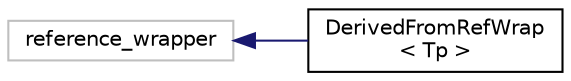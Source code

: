 digraph "Graphical Class Hierarchy"
{
  edge [fontname="Helvetica",fontsize="10",labelfontname="Helvetica",labelfontsize="10"];
  node [fontname="Helvetica",fontsize="10",shape=record];
  rankdir="LR";
  Node1296 [label="reference_wrapper",height=0.2,width=0.4,color="grey75", fillcolor="white", style="filled"];
  Node1296 -> Node0 [dir="back",color="midnightblue",fontsize="10",style="solid",fontname="Helvetica"];
  Node0 [label="DerivedFromRefWrap\l\< Tp \>",height=0.2,width=0.4,color="black", fillcolor="white", style="filled",URL="$struct_derived_from_ref_wrap.html"];
}
